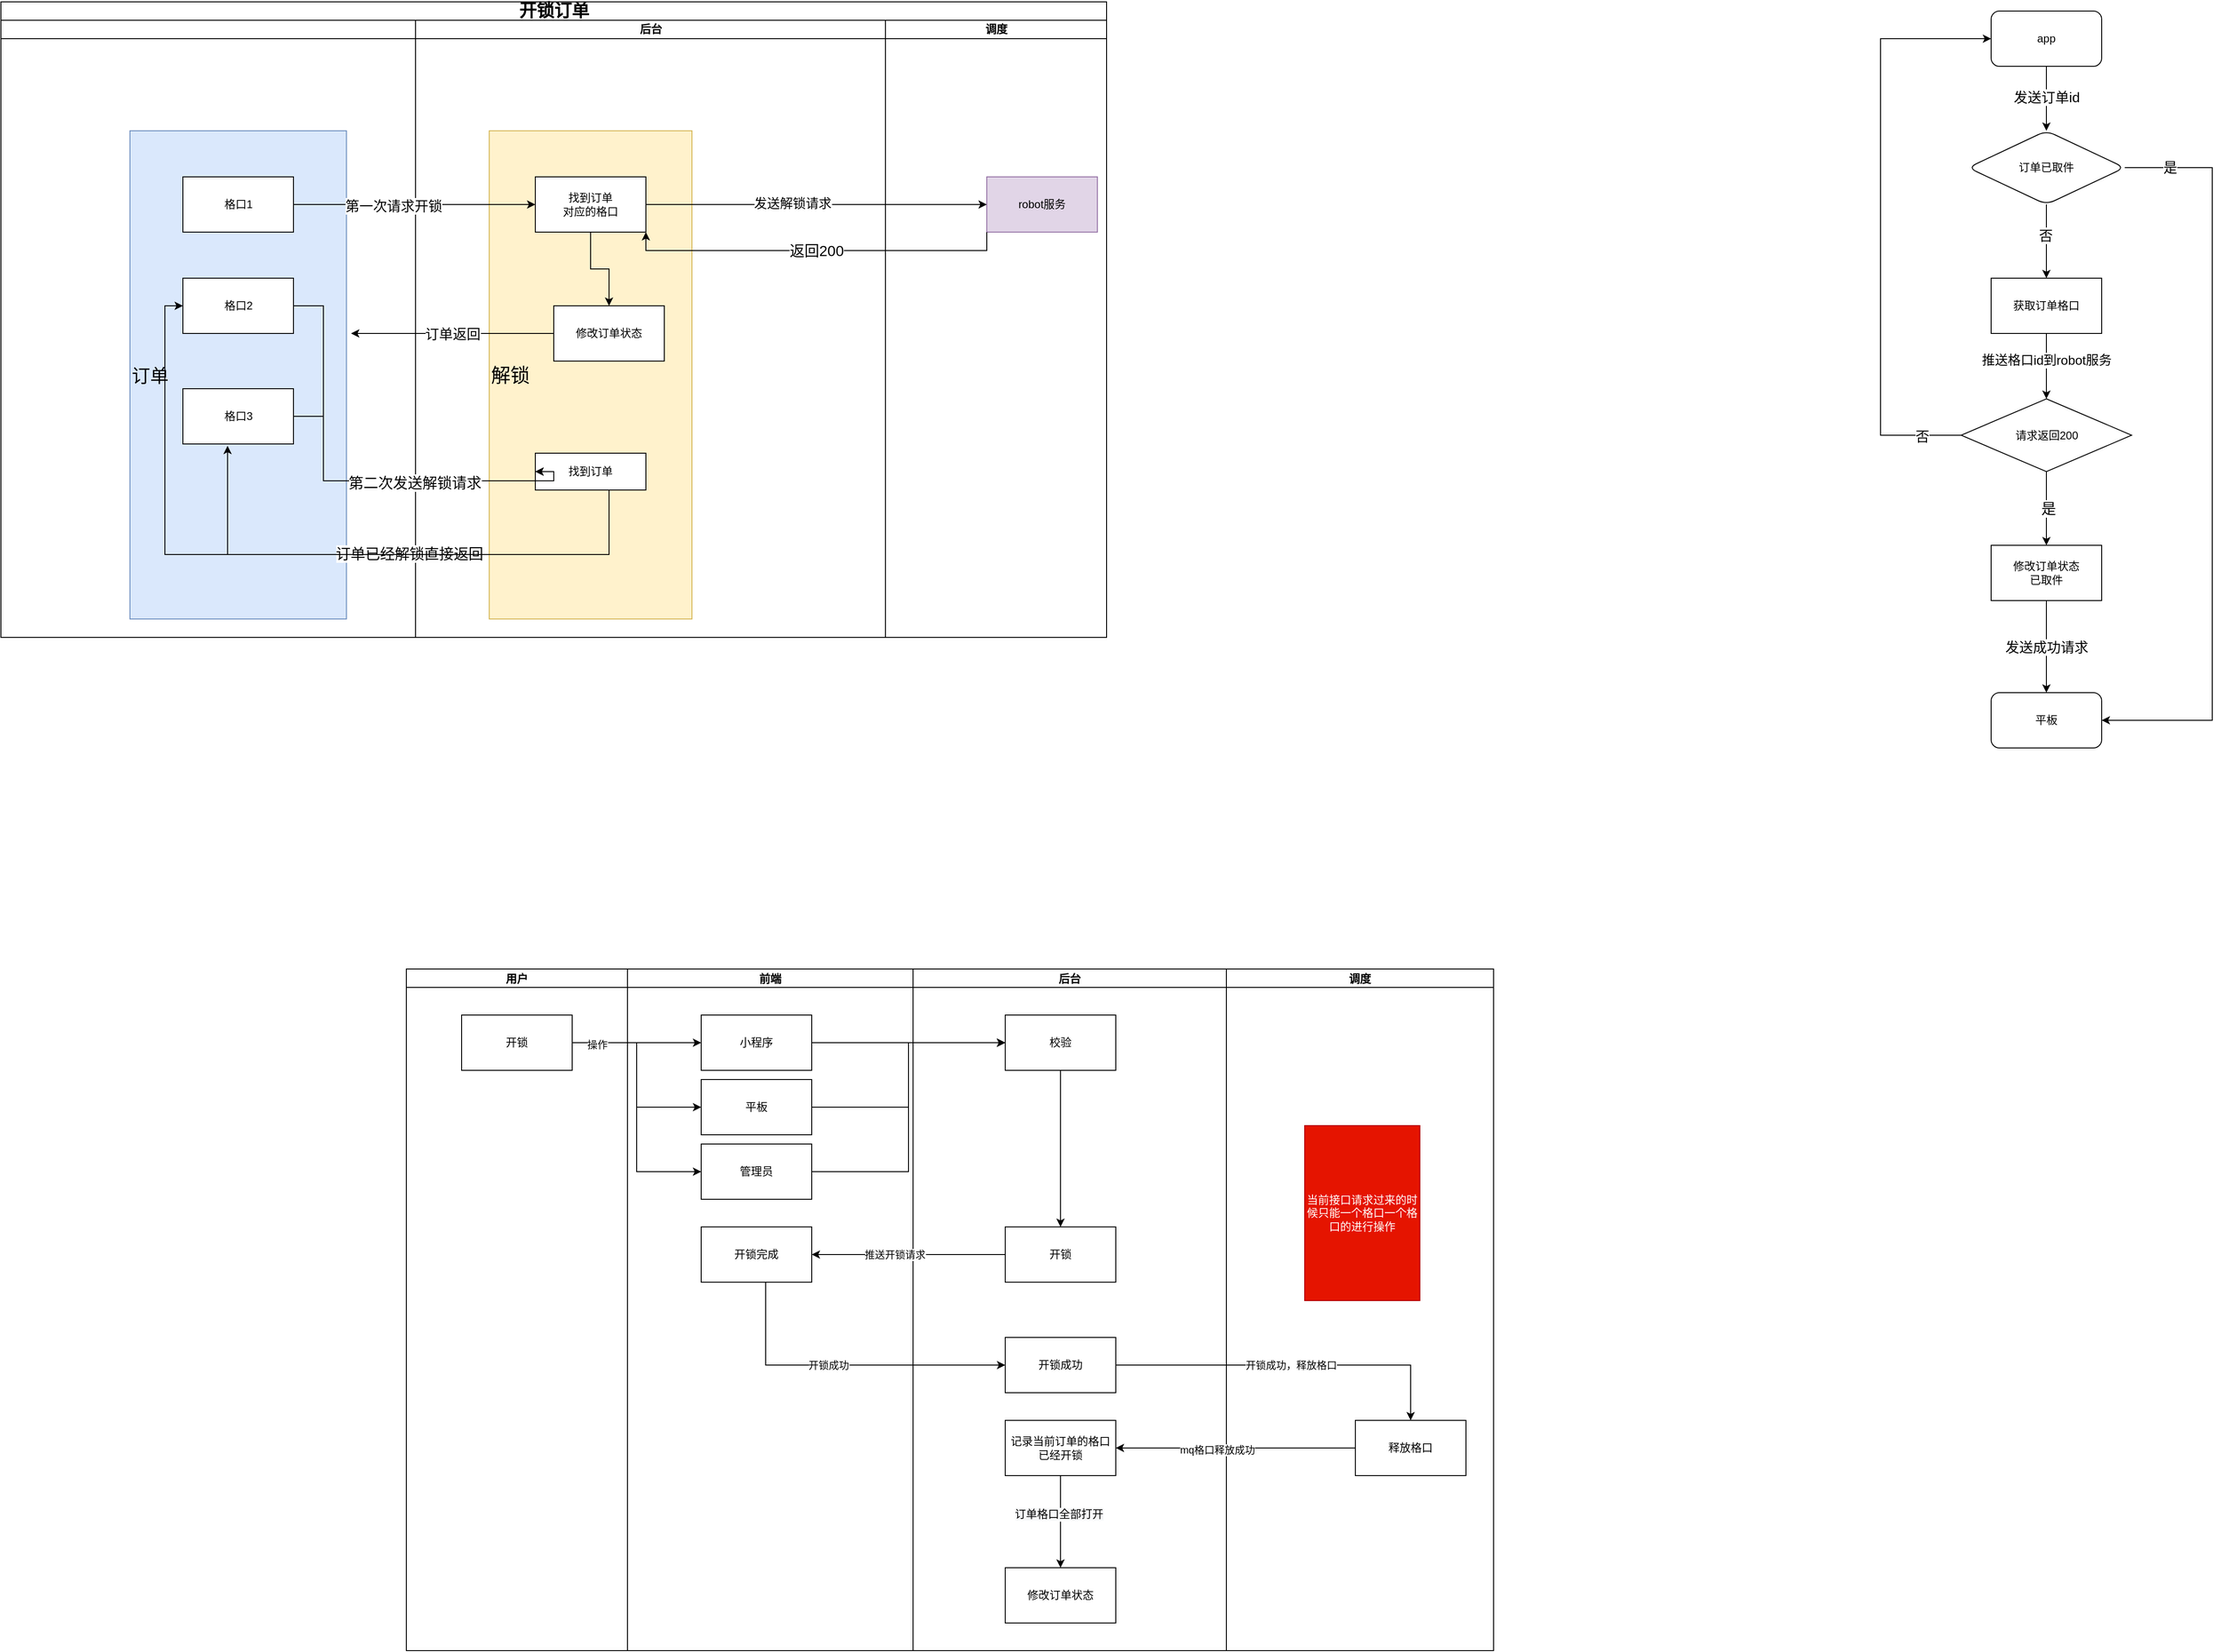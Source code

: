 <mxfile>
    <diagram id="uxgbKoHqNiQX3P89Gkq_" name="第 1 页">
        <mxGraphModel dx="2018" dy="1175" grid="1" gridSize="10" guides="1" tooltips="1" connect="1" arrows="1" fold="1" page="1" pageScale="1" pageWidth="3300" pageHeight="4681" math="0" shadow="0">
            <root>
                <mxCell id="0"/>
                <mxCell id="1" parent="0"/>
                <mxCell id="2" value="开锁订单" style="swimlane;html=1;childLayout=stackLayout;resizeParent=1;resizeParentMax=0;startSize=20;fontSize=19;" parent="1" vertex="1">
                    <mxGeometry x="30" y="50" width="1200" height="690" as="geometry"/>
                </mxCell>
                <mxCell id="3" value="" style="swimlane;html=1;startSize=20;" parent="2" vertex="1">
                    <mxGeometry y="20" width="960" height="670" as="geometry"/>
                </mxCell>
                <mxCell id="8" value="&lt;font style=&quot;font-size: 20px&quot;&gt;订单&lt;/font&gt;" style="rounded=0;whiteSpace=wrap;html=1;align=left;fillColor=#dae8fc;strokeColor=#6c8ebf;" parent="3" vertex="1">
                    <mxGeometry x="140" y="120" width="235" height="530" as="geometry"/>
                </mxCell>
                <mxCell id="10" value="格口1" style="rounded=0;whiteSpace=wrap;html=1;" parent="3" vertex="1">
                    <mxGeometry x="197.5" y="170" width="120" height="60" as="geometry"/>
                </mxCell>
                <mxCell id="9" value="格口2" style="rounded=0;whiteSpace=wrap;html=1;" parent="3" vertex="1">
                    <mxGeometry x="197.5" y="280" width="120" height="60" as="geometry"/>
                </mxCell>
                <mxCell id="11" value="格口3" style="rounded=0;whiteSpace=wrap;html=1;" parent="3" vertex="1">
                    <mxGeometry x="197.5" y="400" width="120" height="60" as="geometry"/>
                </mxCell>
                <mxCell id="4" value="后台" style="swimlane;html=1;startSize=20;" parent="3" vertex="1">
                    <mxGeometry x="450" width="510" height="670" as="geometry"/>
                </mxCell>
                <mxCell id="13" value="&lt;font style=&quot;font-size: 21px&quot;&gt;解锁&lt;/font&gt;" style="rounded=0;whiteSpace=wrap;html=1;align=left;fillColor=#fff2cc;strokeColor=#d6b656;" parent="4" vertex="1">
                    <mxGeometry x="80" y="120" width="220" height="530" as="geometry"/>
                </mxCell>
                <mxCell id="17" value="找到订单&lt;br&gt;对应的格口" style="rounded=0;whiteSpace=wrap;html=1;" parent="4" vertex="1">
                    <mxGeometry x="130" y="170" width="120" height="60" as="geometry"/>
                </mxCell>
                <mxCell id="26" value="找到订单" style="rounded=0;whiteSpace=wrap;html=1;" parent="4" vertex="1">
                    <mxGeometry x="130" y="470" width="120" height="40" as="geometry"/>
                </mxCell>
                <mxCell id="15" style="edgeStyle=orthogonalEdgeStyle;rounded=0;orthogonalLoop=1;jettySize=auto;html=1;exitX=1;exitY=0.5;exitDx=0;exitDy=0;" parent="3" source="10" target="17" edge="1">
                    <mxGeometry relative="1" as="geometry"/>
                </mxCell>
                <mxCell id="16" value="&lt;font style=&quot;font-size: 15px&quot;&gt;第一次请求开锁&lt;/font&gt;" style="edgeLabel;html=1;align=center;verticalAlign=middle;resizable=0;points=[];" parent="15" vertex="1" connectable="0">
                    <mxGeometry x="-0.177" y="-1" relative="1" as="geometry">
                        <mxPoint as="offset"/>
                    </mxGeometry>
                </mxCell>
                <mxCell id="27" style="edgeStyle=orthogonalEdgeStyle;rounded=0;orthogonalLoop=1;jettySize=auto;html=1;entryX=0;entryY=0.5;entryDx=0;entryDy=0;" parent="3" source="9" target="26" edge="1">
                    <mxGeometry relative="1" as="geometry">
                        <Array as="points">
                            <mxPoint x="350" y="310"/>
                            <mxPoint x="350" y="500"/>
                            <mxPoint x="600" y="500"/>
                        </Array>
                    </mxGeometry>
                </mxCell>
                <mxCell id="28" style="edgeStyle=orthogonalEdgeStyle;rounded=0;orthogonalLoop=1;jettySize=auto;html=1;entryX=0;entryY=0.5;entryDx=0;entryDy=0;" parent="3" source="11" target="26" edge="1">
                    <mxGeometry relative="1" as="geometry">
                        <Array as="points">
                            <mxPoint x="350" y="430"/>
                            <mxPoint x="350" y="500"/>
                            <mxPoint x="600" y="500"/>
                        </Array>
                    </mxGeometry>
                </mxCell>
                <mxCell id="29" value="&lt;font style=&quot;font-size: 16px&quot;&gt;第二次发送解锁请求&lt;/font&gt;" style="edgeLabel;html=1;align=center;verticalAlign=middle;resizable=0;points=[];" parent="28" vertex="1" connectable="0">
                    <mxGeometry x="0.047" y="-2" relative="1" as="geometry">
                        <mxPoint x="1" as="offset"/>
                    </mxGeometry>
                </mxCell>
                <mxCell id="30" style="edgeStyle=orthogonalEdgeStyle;rounded=0;orthogonalLoop=1;jettySize=auto;html=1;entryX=0.404;entryY=1.033;entryDx=0;entryDy=0;entryPerimeter=0;" parent="3" source="26" target="11" edge="1">
                    <mxGeometry relative="1" as="geometry">
                        <Array as="points">
                            <mxPoint x="660" y="580"/>
                            <mxPoint x="246" y="580"/>
                        </Array>
                    </mxGeometry>
                </mxCell>
                <mxCell id="31" value="&lt;font style=&quot;font-size: 16px&quot;&gt;订单已经解锁直接返回&lt;/font&gt;" style="edgeLabel;html=1;align=center;verticalAlign=middle;resizable=0;points=[];" parent="30" vertex="1" connectable="0">
                    <mxGeometry x="-0.045" y="-1" relative="1" as="geometry">
                        <mxPoint as="offset"/>
                    </mxGeometry>
                </mxCell>
                <mxCell id="32" style="edgeStyle=orthogonalEdgeStyle;rounded=0;orthogonalLoop=1;jettySize=auto;html=1;entryX=0;entryY=0.5;entryDx=0;entryDy=0;" parent="3" source="26" target="9" edge="1">
                    <mxGeometry relative="1" as="geometry">
                        <Array as="points">
                            <mxPoint x="660" y="580"/>
                            <mxPoint x="178" y="580"/>
                            <mxPoint x="178" y="310"/>
                        </Array>
                    </mxGeometry>
                </mxCell>
                <mxCell id="5" value="调度" style="swimlane;html=1;startSize=20;" parent="2" vertex="1">
                    <mxGeometry x="960" y="20" width="240" height="670" as="geometry"/>
                </mxCell>
                <mxCell id="18" value="robot服务" style="rounded=0;whiteSpace=wrap;html=1;fillColor=#e1d5e7;strokeColor=#9673a6;" parent="5" vertex="1">
                    <mxGeometry x="110" y="170" width="120" height="60" as="geometry"/>
                </mxCell>
                <mxCell id="20" style="edgeStyle=orthogonalEdgeStyle;rounded=0;orthogonalLoop=1;jettySize=auto;html=1;exitX=1;exitY=0.5;exitDx=0;exitDy=0;entryX=0;entryY=0.5;entryDx=0;entryDy=0;" parent="2" source="17" target="18" edge="1">
                    <mxGeometry relative="1" as="geometry"/>
                </mxCell>
                <mxCell id="21" value="&lt;font style=&quot;font-size: 14px&quot;&gt;发送解锁请求&lt;/font&gt;" style="edgeLabel;html=1;align=center;verticalAlign=middle;resizable=0;points=[];" parent="20" vertex="1" connectable="0">
                    <mxGeometry x="-0.14" y="1" relative="1" as="geometry">
                        <mxPoint as="offset"/>
                    </mxGeometry>
                </mxCell>
                <mxCell id="34" value="&lt;font style=&quot;font-size: 16px&quot;&gt;返回200&lt;/font&gt;" style="edgeStyle=orthogonalEdgeStyle;rounded=0;orthogonalLoop=1;jettySize=auto;html=1;exitX=0;exitY=1;exitDx=0;exitDy=0;entryX=1;entryY=1;entryDx=0;entryDy=0;" parent="2" source="18" target="17" edge="1">
                    <mxGeometry relative="1" as="geometry"/>
                </mxCell>
                <mxCell id="25" value="&lt;font style=&quot;font-size: 15px&quot;&gt;订单返回&lt;/font&gt;" style="edgeStyle=orthogonalEdgeStyle;rounded=0;orthogonalLoop=1;jettySize=auto;html=1;" parent="1" source="22" edge="1">
                    <mxGeometry relative="1" as="geometry">
                        <mxPoint x="410" y="410" as="targetPoint"/>
                    </mxGeometry>
                </mxCell>
                <mxCell id="22" value="修改订单状态" style="whiteSpace=wrap;html=1;rounded=0;" parent="1" vertex="1">
                    <mxGeometry x="630" y="380" width="120" height="60" as="geometry"/>
                </mxCell>
                <mxCell id="23" value="" style="edgeStyle=orthogonalEdgeStyle;rounded=0;orthogonalLoop=1;jettySize=auto;html=1;" parent="1" source="17" target="22" edge="1">
                    <mxGeometry relative="1" as="geometry"/>
                </mxCell>
                <mxCell id="40" value="" style="edgeStyle=orthogonalEdgeStyle;rounded=0;orthogonalLoop=1;jettySize=auto;html=1;" parent="1" source="36" target="39" edge="1">
                    <mxGeometry relative="1" as="geometry"/>
                </mxCell>
                <mxCell id="41" value="&lt;font style=&quot;font-size: 15px&quot;&gt;发送订单id&lt;/font&gt;" style="edgeLabel;html=1;align=center;verticalAlign=middle;resizable=0;points=[];" parent="40" vertex="1" connectable="0">
                    <mxGeometry x="-0.057" relative="1" as="geometry">
                        <mxPoint as="offset"/>
                    </mxGeometry>
                </mxCell>
                <mxCell id="36" value="app" style="rounded=1;whiteSpace=wrap;html=1;" parent="1" vertex="1">
                    <mxGeometry x="2190" y="60" width="120" height="60" as="geometry"/>
                </mxCell>
                <mxCell id="45" style="edgeStyle=orthogonalEdgeStyle;rounded=0;orthogonalLoop=1;jettySize=auto;html=1;entryX=0.5;entryY=0;entryDx=0;entryDy=0;" parent="1" source="39" target="44" edge="1">
                    <mxGeometry relative="1" as="geometry"/>
                </mxCell>
                <mxCell id="46" value="&lt;font style=&quot;font-size: 15px&quot;&gt;否&lt;/font&gt;" style="edgeLabel;html=1;align=center;verticalAlign=middle;resizable=0;points=[];" parent="45" vertex="1" connectable="0">
                    <mxGeometry x="-0.175" y="-1" relative="1" as="geometry">
                        <mxPoint as="offset"/>
                    </mxGeometry>
                </mxCell>
                <mxCell id="62" style="edgeStyle=orthogonalEdgeStyle;rounded=0;orthogonalLoop=1;jettySize=auto;html=1;entryX=1;entryY=0.5;entryDx=0;entryDy=0;" parent="1" source="39" target="60" edge="1">
                    <mxGeometry relative="1" as="geometry">
                        <Array as="points">
                            <mxPoint x="2430" y="230"/>
                            <mxPoint x="2430" y="830"/>
                        </Array>
                    </mxGeometry>
                </mxCell>
                <mxCell id="63" value="&lt;font style=&quot;font-size: 15px&quot;&gt;是&lt;/font&gt;" style="edgeLabel;html=1;align=center;verticalAlign=middle;resizable=0;points=[];" parent="62" vertex="1" connectable="0">
                    <mxGeometry x="-0.88" y="1" relative="1" as="geometry">
                        <mxPoint as="offset"/>
                    </mxGeometry>
                </mxCell>
                <mxCell id="39" value="订单已取件" style="rhombus;whiteSpace=wrap;html=1;rounded=1;" parent="1" vertex="1">
                    <mxGeometry x="2165" y="190" width="170" height="80" as="geometry"/>
                </mxCell>
                <mxCell id="51" value="" style="edgeStyle=orthogonalEdgeStyle;rounded=0;orthogonalLoop=1;jettySize=auto;html=1;" parent="1" source="44" target="50" edge="1">
                    <mxGeometry relative="1" as="geometry"/>
                </mxCell>
                <mxCell id="52" value="&lt;font style=&quot;font-size: 14px&quot;&gt;推送格口id到robot服务&lt;/font&gt;" style="edgeLabel;html=1;align=center;verticalAlign=middle;resizable=0;points=[];" parent="51" vertex="1" connectable="0">
                    <mxGeometry x="-0.2" relative="1" as="geometry">
                        <mxPoint as="offset"/>
                    </mxGeometry>
                </mxCell>
                <mxCell id="44" value="获取订单格口" style="rounded=0;whiteSpace=wrap;html=1;" parent="1" vertex="1">
                    <mxGeometry x="2190" y="350" width="120" height="60" as="geometry"/>
                </mxCell>
                <mxCell id="54" style="edgeStyle=orthogonalEdgeStyle;rounded=0;orthogonalLoop=1;jettySize=auto;html=1;entryX=0.5;entryY=0;entryDx=0;entryDy=0;" parent="1" source="50" target="53" edge="1">
                    <mxGeometry relative="1" as="geometry"/>
                </mxCell>
                <mxCell id="55" value="&lt;font style=&quot;font-size: 16px&quot;&gt;是&lt;/font&gt;" style="edgeLabel;html=1;align=center;verticalAlign=middle;resizable=0;points=[];" parent="54" vertex="1" connectable="0">
                    <mxGeometry y="2" relative="1" as="geometry">
                        <mxPoint as="offset"/>
                    </mxGeometry>
                </mxCell>
                <mxCell id="64" style="edgeStyle=orthogonalEdgeStyle;rounded=0;orthogonalLoop=1;jettySize=auto;html=1;entryX=0;entryY=0.5;entryDx=0;entryDy=0;" parent="1" source="50" target="36" edge="1">
                    <mxGeometry relative="1" as="geometry">
                        <Array as="points">
                            <mxPoint x="2070" y="521"/>
                            <mxPoint x="2070" y="90"/>
                        </Array>
                    </mxGeometry>
                </mxCell>
                <mxCell id="65" value="&lt;font style=&quot;font-size: 15px&quot;&gt;否&lt;/font&gt;" style="edgeLabel;html=1;align=center;verticalAlign=middle;resizable=0;points=[];" parent="64" vertex="1" connectable="0">
                    <mxGeometry x="-0.867" relative="1" as="geometry">
                        <mxPoint as="offset"/>
                    </mxGeometry>
                </mxCell>
                <mxCell id="50" value="请求返回200" style="rhombus;whiteSpace=wrap;html=1;rounded=0;" parent="1" vertex="1">
                    <mxGeometry x="2157.5" y="481" width="185" height="79" as="geometry"/>
                </mxCell>
                <mxCell id="61" value="&lt;font style=&quot;font-size: 15px&quot;&gt;发送成功请求&lt;/font&gt;" style="edgeStyle=orthogonalEdgeStyle;rounded=0;orthogonalLoop=1;jettySize=auto;html=1;entryX=0.5;entryY=0;entryDx=0;entryDy=0;" parent="1" source="53" target="60" edge="1">
                    <mxGeometry relative="1" as="geometry"/>
                </mxCell>
                <mxCell id="53" value="修改订单状态&lt;br&gt;已取件" style="rounded=0;whiteSpace=wrap;html=1;" parent="1" vertex="1">
                    <mxGeometry x="2190" y="640" width="120" height="60" as="geometry"/>
                </mxCell>
                <mxCell id="60" value="平板" style="rounded=1;whiteSpace=wrap;html=1;" parent="1" vertex="1">
                    <mxGeometry x="2190" y="800" width="120" height="60" as="geometry"/>
                </mxCell>
                <mxCell id="73" value="后台" style="swimlane;startSize=20;" vertex="1" parent="1">
                    <mxGeometry x="1020" y="1100" width="340" height="740" as="geometry"/>
                </mxCell>
                <mxCell id="120" style="edgeStyle=orthogonalEdgeStyle;rounded=0;orthogonalLoop=1;jettySize=auto;html=1;" edge="1" parent="73" source="86" target="102">
                    <mxGeometry relative="1" as="geometry"/>
                </mxCell>
                <mxCell id="86" value="校验" style="whiteSpace=wrap;html=1;" vertex="1" parent="73">
                    <mxGeometry x="100" y="50" width="120" height="60" as="geometry"/>
                </mxCell>
                <mxCell id="100" style="edgeStyle=orthogonalEdgeStyle;rounded=0;orthogonalLoop=1;jettySize=auto;html=1;entryX=0.5;entryY=0;entryDx=0;entryDy=0;" edge="1" parent="73" source="94" target="99">
                    <mxGeometry relative="1" as="geometry"/>
                </mxCell>
                <mxCell id="101" value="&lt;span style=&quot;font-size: 12px ; background-color: rgb(248 , 249 , 250)&quot;&gt;订单格口全部打开&lt;/span&gt;" style="edgeLabel;html=1;align=center;verticalAlign=middle;resizable=0;points=[];" vertex="1" connectable="0" parent="100">
                    <mxGeometry x="-0.163" y="-2" relative="1" as="geometry">
                        <mxPoint as="offset"/>
                    </mxGeometry>
                </mxCell>
                <mxCell id="94" value="记录当前订单的格口已经开锁" style="whiteSpace=wrap;html=1;" vertex="1" parent="73">
                    <mxGeometry x="100" y="490" width="120" height="60" as="geometry"/>
                </mxCell>
                <mxCell id="99" value="修改订单状态" style="whiteSpace=wrap;html=1;" vertex="1" parent="73">
                    <mxGeometry x="100" y="650" width="120" height="60" as="geometry"/>
                </mxCell>
                <mxCell id="102" value="开锁" style="whiteSpace=wrap;html=1;" vertex="1" parent="73">
                    <mxGeometry x="100" y="280" width="120" height="60" as="geometry"/>
                </mxCell>
                <mxCell id="121" value="开锁成功" style="whiteSpace=wrap;html=1;" vertex="1" parent="73">
                    <mxGeometry x="100" y="400" width="120" height="60" as="geometry"/>
                </mxCell>
                <mxCell id="74" value="调度" style="swimlane;startSize=20;" vertex="1" parent="1">
                    <mxGeometry x="1360" y="1100" width="290" height="740" as="geometry"/>
                </mxCell>
                <mxCell id="128" value="当前接口请求过来的时候只能一个格口一个格口的进行操作" style="whiteSpace=wrap;html=1;fillColor=#e51400;strokeColor=#B20000;fontColor=#ffffff;" vertex="1" parent="74">
                    <mxGeometry x="85" y="170" width="125" height="190" as="geometry"/>
                </mxCell>
                <mxCell id="75" value="前端" style="swimlane;startSize=20;" vertex="1" parent="1">
                    <mxGeometry x="710" y="1100" width="310" height="740" as="geometry"/>
                </mxCell>
                <mxCell id="78" value="小程序" style="whiteSpace=wrap;html=1;" vertex="1" parent="75">
                    <mxGeometry x="80" y="50" width="120" height="60" as="geometry"/>
                </mxCell>
                <mxCell id="80" value="平板" style="whiteSpace=wrap;html=1;" vertex="1" parent="75">
                    <mxGeometry x="80" y="120" width="120" height="60" as="geometry"/>
                </mxCell>
                <mxCell id="81" value="管理员" style="whiteSpace=wrap;html=1;" vertex="1" parent="75">
                    <mxGeometry x="80" y="190" width="120" height="60" as="geometry"/>
                </mxCell>
                <mxCell id="103" value="开锁完成" style="whiteSpace=wrap;html=1;" vertex="1" parent="75">
                    <mxGeometry x="80" y="280" width="120" height="60" as="geometry"/>
                </mxCell>
                <mxCell id="76" value="用户" style="swimlane;startSize=20;" vertex="1" parent="1">
                    <mxGeometry x="470" y="1100" width="240" height="740" as="geometry"/>
                </mxCell>
                <mxCell id="79" value="开锁" style="whiteSpace=wrap;html=1;" vertex="1" parent="76">
                    <mxGeometry x="60" y="50" width="120" height="60" as="geometry"/>
                </mxCell>
                <mxCell id="82" style="edgeStyle=orthogonalEdgeStyle;rounded=0;orthogonalLoop=1;jettySize=auto;html=1;" edge="1" parent="1" source="79" target="78">
                    <mxGeometry relative="1" as="geometry"/>
                </mxCell>
                <mxCell id="83" style="edgeStyle=orthogonalEdgeStyle;rounded=0;orthogonalLoop=1;jettySize=auto;html=1;entryX=0;entryY=0.5;entryDx=0;entryDy=0;" edge="1" parent="1" source="79" target="80">
                    <mxGeometry relative="1" as="geometry"/>
                </mxCell>
                <mxCell id="84" style="edgeStyle=orthogonalEdgeStyle;rounded=0;orthogonalLoop=1;jettySize=auto;html=1;entryX=0;entryY=0.5;entryDx=0;entryDy=0;" edge="1" parent="1" source="79" target="81">
                    <mxGeometry relative="1" as="geometry"/>
                </mxCell>
                <mxCell id="85" value="操作" style="edgeLabel;html=1;align=center;verticalAlign=middle;resizable=0;points=[];" vertex="1" connectable="0" parent="84">
                    <mxGeometry x="-0.809" y="-2" relative="1" as="geometry">
                        <mxPoint as="offset"/>
                    </mxGeometry>
                </mxCell>
                <mxCell id="87" style="edgeStyle=orthogonalEdgeStyle;rounded=0;orthogonalLoop=1;jettySize=auto;html=1;" edge="1" parent="1" source="78" target="86">
                    <mxGeometry relative="1" as="geometry"/>
                </mxCell>
                <mxCell id="88" style="edgeStyle=orthogonalEdgeStyle;rounded=0;orthogonalLoop=1;jettySize=auto;html=1;entryX=0;entryY=0.5;entryDx=0;entryDy=0;" edge="1" parent="1" source="80" target="86">
                    <mxGeometry relative="1" as="geometry"/>
                </mxCell>
                <mxCell id="89" style="edgeStyle=orthogonalEdgeStyle;rounded=0;orthogonalLoop=1;jettySize=auto;html=1;entryX=0;entryY=0.5;entryDx=0;entryDy=0;" edge="1" parent="1" source="81" target="86">
                    <mxGeometry relative="1" as="geometry"/>
                </mxCell>
                <mxCell id="95" style="edgeStyle=orthogonalEdgeStyle;rounded=0;orthogonalLoop=1;jettySize=auto;html=1;entryX=1;entryY=0.5;entryDx=0;entryDy=0;" edge="1" parent="1" source="93" target="94">
                    <mxGeometry relative="1" as="geometry"/>
                </mxCell>
                <mxCell id="96" value="mq格口释放成功" style="edgeLabel;html=1;align=center;verticalAlign=middle;resizable=0;points=[];" vertex="1" connectable="0" parent="95">
                    <mxGeometry x="0.155" y="2" relative="1" as="geometry">
                        <mxPoint as="offset"/>
                    </mxGeometry>
                </mxCell>
                <mxCell id="93" value="释放格口" style="whiteSpace=wrap;html=1;" vertex="1" parent="1">
                    <mxGeometry x="1500" y="1590" width="120" height="60" as="geometry"/>
                </mxCell>
                <mxCell id="104" style="edgeStyle=orthogonalEdgeStyle;rounded=0;orthogonalLoop=1;jettySize=auto;html=1;entryX=1;entryY=0.5;entryDx=0;entryDy=0;" edge="1" parent="1" source="102" target="103">
                    <mxGeometry relative="1" as="geometry"/>
                </mxCell>
                <mxCell id="105" value="推送开锁请求" style="edgeLabel;html=1;align=center;verticalAlign=middle;resizable=0;points=[];" vertex="1" connectable="0" parent="104">
                    <mxGeometry x="0.145" relative="1" as="geometry">
                        <mxPoint as="offset"/>
                    </mxGeometry>
                </mxCell>
                <mxCell id="124" style="edgeStyle=orthogonalEdgeStyle;rounded=0;orthogonalLoop=1;jettySize=auto;html=1;entryX=0;entryY=0.5;entryDx=0;entryDy=0;" edge="1" parent="1" source="103" target="121">
                    <mxGeometry relative="1" as="geometry">
                        <Array as="points">
                            <mxPoint x="860" y="1530"/>
                        </Array>
                    </mxGeometry>
                </mxCell>
                <mxCell id="125" value="开锁成功" style="edgeLabel;html=1;align=center;verticalAlign=middle;resizable=0;points=[];" vertex="1" connectable="0" parent="124">
                    <mxGeometry x="-0.1" relative="1" as="geometry">
                        <mxPoint as="offset"/>
                    </mxGeometry>
                </mxCell>
                <mxCell id="126" value="开锁成功，释放格口" style="edgeStyle=orthogonalEdgeStyle;rounded=0;orthogonalLoop=1;jettySize=auto;html=1;entryX=0.5;entryY=0;entryDx=0;entryDy=0;" edge="1" parent="1" source="121" target="93">
                    <mxGeometry relative="1" as="geometry"/>
                </mxCell>
            </root>
        </mxGraphModel>
    </diagram>
</mxfile>